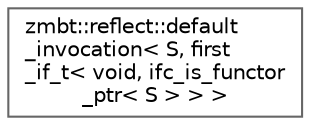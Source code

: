 digraph "Graphical Class Hierarchy"
{
 // LATEX_PDF_SIZE
  bgcolor="transparent";
  edge [fontname=Helvetica,fontsize=10,labelfontname=Helvetica,labelfontsize=10];
  node [fontname=Helvetica,fontsize=10,shape=box,height=0.2,width=0.4];
  rankdir="LR";
  Node0 [id="Node000000",label="zmbt::reflect::default\l_invocation\< S, first\l_if_t\< void, ifc_is_functor\l_ptr\< S \> \> \>",height=0.2,width=0.4,color="grey40", fillcolor="white", style="filled",URL="$structzmbt_1_1reflect_1_1default__invocation_3_01S_00_01first__if__t_3_01void_00_01ifc__is__functor__ptr_3_01S_01_4_01_4_01_4.html",tooltip=" "];
}
